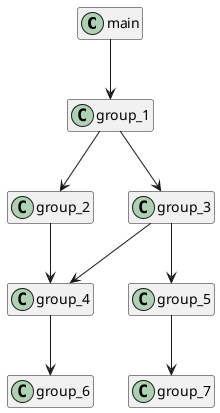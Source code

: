 @startuml
'https://plantuml.com/class-diagram

hide members

class main
class group_1
class group_2
class group_3
class group_4
class group_5
class group_6
class group_7

main --> group_1

group_1 --> group_2
group_1 --> group_3

group_2 --> group_4

group_3 --> group_4
group_3 --> group_5

group_4 --> group_6

group_5 --> group_7

@enduml